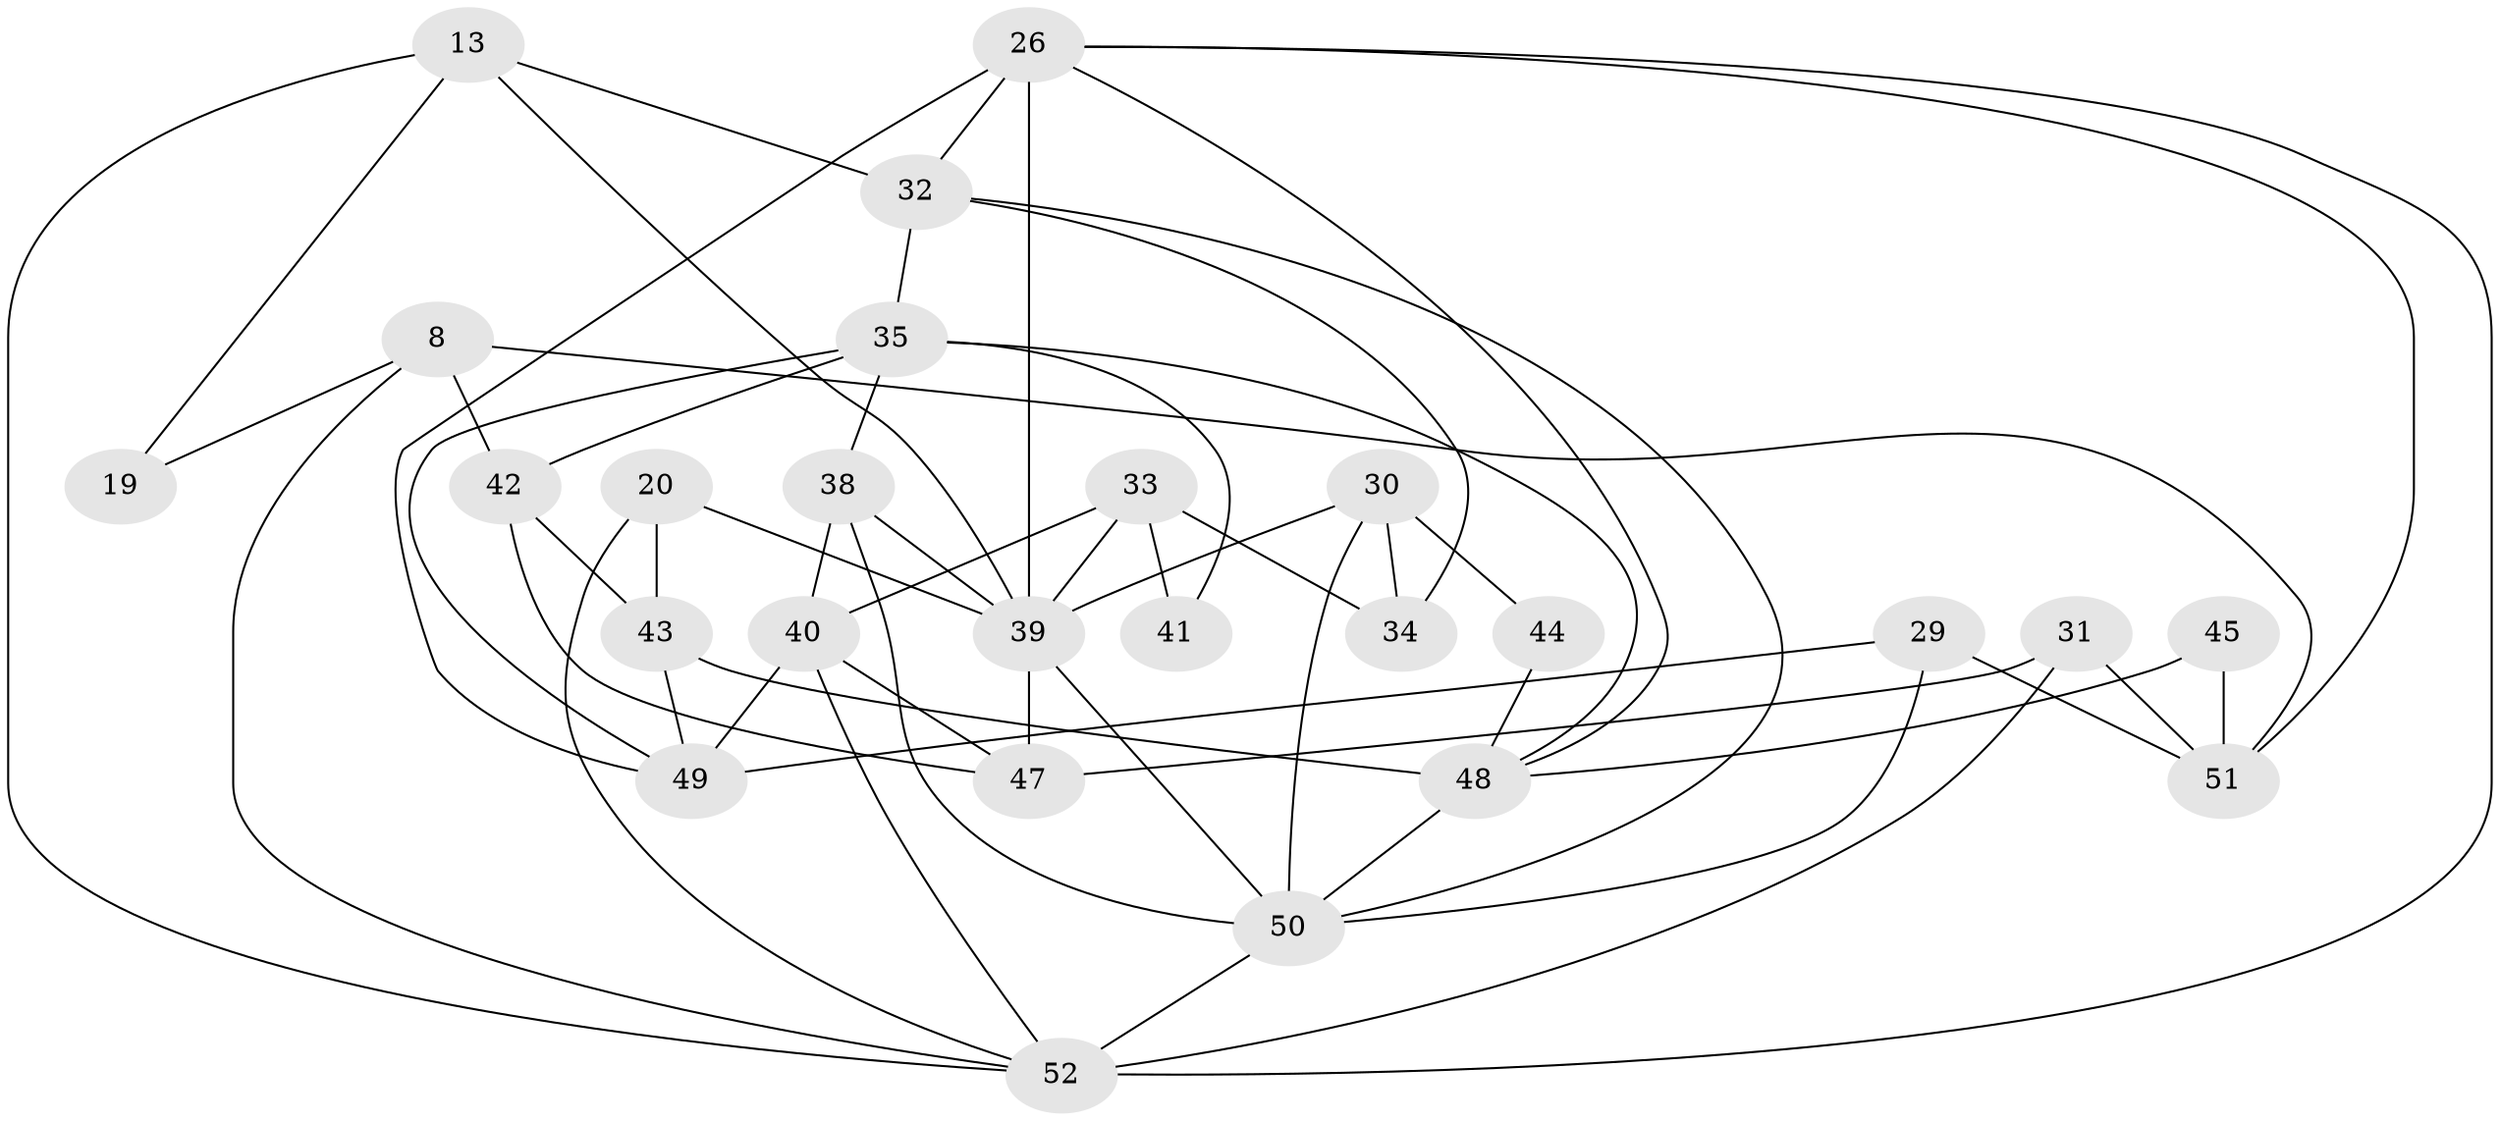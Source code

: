 // original degree distribution, {3: 0.3076923076923077, 6: 0.1346153846153846, 4: 0.25, 5: 0.15384615384615385, 7: 0.038461538461538464, 2: 0.11538461538461539}
// Generated by graph-tools (version 1.1) at 2025/50/03/09/25 04:50:28]
// undirected, 26 vertices, 56 edges
graph export_dot {
graph [start="1"]
  node [color=gray90,style=filled];
  8;
  13 [super="+11"];
  19;
  20;
  26 [super="+25"];
  29;
  30 [super="+27"];
  31;
  32 [super="+7"];
  33;
  34 [super="+21"];
  35 [super="+22+15"];
  38;
  39 [super="+37+24"];
  40;
  41;
  42;
  43 [super="+2"];
  44;
  45;
  47;
  48 [super="+4+9"];
  49 [super="+14"];
  50 [super="+46+18"];
  51;
  52 [super="+28"];
  8 -- 52;
  8 -- 42;
  8 -- 19;
  8 -- 51;
  13 -- 39;
  13 -- 52;
  13 -- 32;
  13 -- 19;
  20 -- 52;
  20 -- 43;
  20 -- 39;
  26 -- 39 [weight=3];
  26 -- 51;
  26 -- 52;
  26 -- 48;
  26 -- 32;
  26 -- 49;
  29 -- 51;
  29 -- 49;
  29 -- 50;
  30 -- 34 [weight=3];
  30 -- 50 [weight=3];
  30 -- 44;
  30 -- 39;
  31 -- 51;
  31 -- 47;
  31 -- 52;
  32 -- 35;
  32 -- 34;
  32 -- 50;
  33 -- 34 [weight=2];
  33 -- 40;
  33 -- 39 [weight=2];
  33 -- 41;
  35 -- 38 [weight=3];
  35 -- 42;
  35 -- 49;
  35 -- 48 [weight=3];
  35 -- 41;
  38 -- 39;
  38 -- 40;
  38 -- 50;
  39 -- 47;
  39 -- 50 [weight=2];
  40 -- 47;
  40 -- 49 [weight=2];
  40 -- 52;
  42 -- 43;
  42 -- 47;
  43 -- 49;
  43 -- 48 [weight=2];
  44 -- 48;
  45 -- 51;
  45 -- 48;
  48 -- 50 [weight=4];
  50 -- 52 [weight=2];
}
